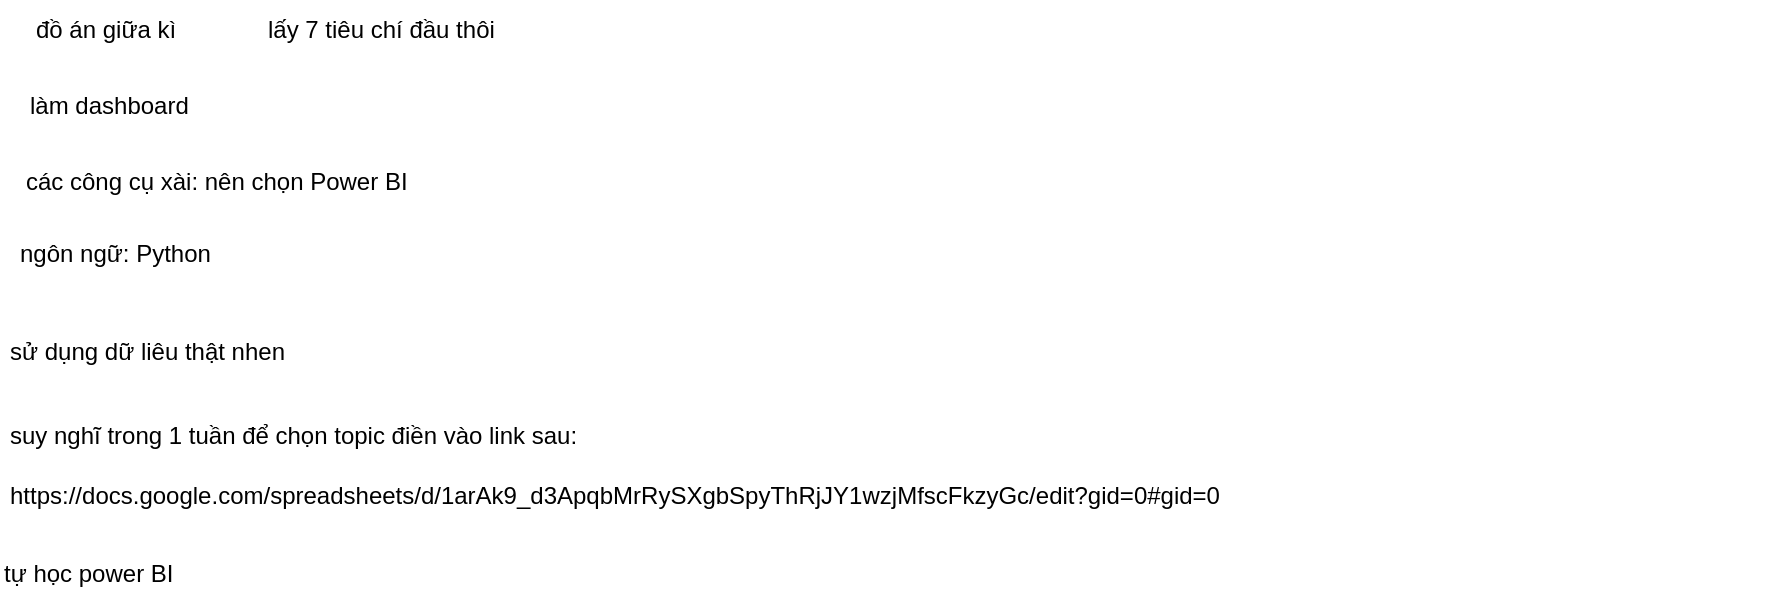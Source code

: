 <mxfile version="24.7.14" pages="2">
  <diagram name="freestyle buoi 1" id="uvsp9-6ulj1UrvidG5kY">
    <mxGraphModel dx="1176" dy="511" grid="0" gridSize="10" guides="1" tooltips="1" connect="1" arrows="1" fold="1" page="1" pageScale="1" pageWidth="827" pageHeight="1169" math="0" shadow="0">
      <root>
        <mxCell id="0" />
        <mxCell id="1" parent="0" />
        <mxCell id="113R2-_b8_69YiliEcjB-2" value="đồ án giữa kì" style="text;html=1;align=left;verticalAlign=middle;whiteSpace=wrap;rounded=0;fontFamily=Helvetica;fontSize=12;fontColor=default;" vertex="1" parent="1">
          <mxGeometry x="29" y="79" width="750" height="30" as="geometry" />
        </mxCell>
        <mxCell id="113R2-_b8_69YiliEcjB-3" value="làm dashboard&amp;nbsp;" style="text;html=1;align=left;verticalAlign=middle;whiteSpace=wrap;rounded=0;fontFamily=Helvetica;fontSize=12;fontColor=default;" vertex="1" parent="1">
          <mxGeometry x="26" y="117" width="750" height="30" as="geometry" />
        </mxCell>
        <mxCell id="113R2-_b8_69YiliEcjB-4" value="các công cụ xài: nên chọn Power BI&amp;nbsp;" style="text;html=1;align=left;verticalAlign=middle;whiteSpace=wrap;rounded=0;fontFamily=Helvetica;fontSize=12;fontColor=default;" vertex="1" parent="1">
          <mxGeometry x="24" y="155" width="750" height="30" as="geometry" />
        </mxCell>
        <mxCell id="113R2-_b8_69YiliEcjB-5" value="ngôn ngữ: Python&amp;nbsp;" style="text;html=1;align=left;verticalAlign=middle;whiteSpace=wrap;rounded=0;fontFamily=Helvetica;fontSize=12;fontColor=default;" vertex="1" parent="1">
          <mxGeometry x="21" y="191" width="750" height="30" as="geometry" />
        </mxCell>
        <mxCell id="zE80_SBslBtq-dxiPFcq-2" value="lấy 7 tiêu chí đầu thôi&amp;nbsp;" style="text;html=1;align=left;verticalAlign=middle;whiteSpace=wrap;rounded=0;fontFamily=Helvetica;fontSize=12;fontColor=default;" vertex="1" parent="1">
          <mxGeometry x="145" y="79" width="750" height="30" as="geometry" />
        </mxCell>
        <mxCell id="g4no3YPiVPUmyWf9R3qO-2" value="sử dụng dữ liêu thật nhen&amp;nbsp;" style="text;html=1;align=left;verticalAlign=middle;whiteSpace=wrap;rounded=0;fontFamily=Helvetica;fontSize=12;fontColor=default;" vertex="1" parent="1">
          <mxGeometry x="16" y="240" width="750" height="30" as="geometry" />
        </mxCell>
        <mxCell id="lpN132pwfZBYG--y8rGy-1" value="suy nghĩ trong 1 tuần để chọn topic điền vào link sau:&amp;nbsp;" style="text;html=1;align=left;verticalAlign=middle;whiteSpace=wrap;rounded=0;fontFamily=Helvetica;fontSize=12;fontColor=default;" vertex="1" parent="1">
          <mxGeometry x="16" y="282" width="750" height="30" as="geometry" />
        </mxCell>
        <UserObject label="https://docs.google.com/spreadsheets/d/1arAk9_d3ApqbMrRySXgbSpyThRjJY1wzjMfscFkzyGc/edit?gid=0#gid=0" link="https://docs.google.com/spreadsheets/d/1arAk9_d3ApqbMrRySXgbSpyThRjJY1wzjMfscFkzyGc/edit?gid=0#gid=0" id="lpN132pwfZBYG--y8rGy-2">
          <mxCell style="text;html=1;align=left;verticalAlign=middle;whiteSpace=wrap;rounded=0;fontFamily=Helvetica;fontSize=12;fontColor=default;" vertex="1" parent="1">
            <mxGeometry x="16" y="312" width="750" height="30" as="geometry" />
          </mxCell>
        </UserObject>
        <UserObject label="tự học power BI&amp;nbsp;" link="https://docs.google.com/spreadsheets/d/1arAk9_d3ApqbMrRySXgbSpyThRjJY1wzjMfscFkzyGc/edit?gid=0#gid=0" id="5mP-fqlL3M8l9eRc6SAv-1">
          <mxCell style="text;html=1;align=left;verticalAlign=middle;whiteSpace=wrap;rounded=0;fontFamily=Helvetica;fontSize=12;fontColor=default;" vertex="1" parent="1">
            <mxGeometry x="13" y="351" width="750" height="30" as="geometry" />
          </mxCell>
        </UserObject>
      </root>
    </mxGraphModel>
  </diagram>
  <diagram id="Cwhbc9jfL-hJE2PC0Pga" name="mind map">
    <mxGraphModel dx="1176" dy="511" grid="0" gridSize="10" guides="1" tooltips="1" connect="1" arrows="1" fold="1" page="1" pageScale="1" pageWidth="827" pageHeight="1169" math="0" shadow="0">
      <root>
        <mxCell id="0" />
        <mxCell id="1" parent="0" />
        <mxCell id="m9bIKG5rUYE6HLEkifKX-1" value="nội dung làm đồ án giữa kì" style="ellipse;whiteSpace=wrap;html=1;align=center;newEdgeStyle={&quot;edgeStyle&quot;:&quot;entityRelationEdgeStyle&quot;,&quot;startArrow&quot;:&quot;none&quot;,&quot;endArrow&quot;:&quot;none&quot;,&quot;segment&quot;:10,&quot;curved&quot;:1,&quot;sourcePerimeterSpacing&quot;:0,&quot;targetPerimeterSpacing&quot;:0};treeFolding=1;treeMoving=1;" vertex="1" parent="1">
          <mxGeometry x="19" y="94" width="123" height="59" as="geometry" />
        </mxCell>
        <mxCell id="m9bIKG5rUYE6HLEkifKX-2" value="trình bày dự án trực quan thực tế&amp;nbsp;" style="whiteSpace=wrap;html=1;rounded=1;arcSize=50;align=center;verticalAlign=middle;strokeWidth=1;autosize=1;spacing=4;treeFolding=1;treeMoving=1;newEdgeStyle={&quot;edgeStyle&quot;:&quot;entityRelationEdgeStyle&quot;,&quot;startArrow&quot;:&quot;none&quot;,&quot;endArrow&quot;:&quot;none&quot;,&quot;segment&quot;:10,&quot;curved&quot;:1,&quot;sourcePerimeterSpacing&quot;:0,&quot;targetPerimeterSpacing&quot;:0};" vertex="1" collapsed="1" parent="1">
          <mxGeometry x="183" y="23" width="219" height="30" as="geometry" />
        </mxCell>
        <mxCell id="m9bIKG5rUYE6HLEkifKX-3" value="" style="edgeStyle=entityRelationEdgeStyle;startArrow=none;endArrow=none;segment=10;curved=1;sourcePerimeterSpacing=0;targetPerimeterSpacing=0;rounded=0;exitX=1;exitY=0.5;exitDx=0;exitDy=0;" edge="1" target="m9bIKG5rUYE6HLEkifKX-2" parent="1" source="m9bIKG5rUYE6HLEkifKX-1">
          <mxGeometry relative="1" as="geometry">
            <mxPoint x="211" y="84" as="sourcePoint" />
          </mxGeometry>
        </mxCell>
        <mxCell id="7accvyfnudCf8VAdUz8E-1" value="yêu cầu" style="ellipse;whiteSpace=wrap;html=1;align=center;newEdgeStyle={&quot;edgeStyle&quot;:&quot;entityRelationEdgeStyle&quot;,&quot;startArrow&quot;:&quot;none&quot;,&quot;endArrow&quot;:&quot;none&quot;,&quot;segment&quot;:10,&quot;curved&quot;:1,&quot;sourcePerimeterSpacing&quot;:0,&quot;targetPerimeterSpacing&quot;:0};treeFolding=1;treeMoving=1;" vertex="1" collapsed="1" parent="1">
          <mxGeometry x="24" y="685" width="100" height="40" as="geometry" />
        </mxCell>
        <mxCell id="7accvyfnudCf8VAdUz8E-2" value="sử dụng tiếng Việt" style="whiteSpace=wrap;html=1;rounded=1;arcSize=50;align=center;verticalAlign=middle;strokeWidth=1;autosize=1;spacing=4;treeFolding=1;treeMoving=1;newEdgeStyle={&quot;edgeStyle&quot;:&quot;entityRelationEdgeStyle&quot;,&quot;startArrow&quot;:&quot;none&quot;,&quot;endArrow&quot;:&quot;none&quot;,&quot;segment&quot;:10,&quot;curved&quot;:1,&quot;sourcePerimeterSpacing&quot;:0,&quot;targetPerimeterSpacing&quot;:0};" vertex="1" visible="0" parent="1">
          <mxGeometry x="179" y="616" width="136" height="30" as="geometry" />
        </mxCell>
        <mxCell id="7accvyfnudCf8VAdUz8E-3" value="" style="edgeStyle=entityRelationEdgeStyle;startArrow=none;endArrow=none;segment=10;curved=1;sourcePerimeterSpacing=0;targetPerimeterSpacing=0;rounded=0;exitX=1;exitY=0.5;exitDx=0;exitDy=0;" edge="1" visible="0" target="7accvyfnudCf8VAdUz8E-2" parent="1" source="7accvyfnudCf8VAdUz8E-1">
          <mxGeometry relative="1" as="geometry">
            <mxPoint x="203" y="657" as="sourcePoint" />
          </mxGeometry>
        </mxCell>
        <mxCell id="7accvyfnudCf8VAdUz8E-4" value="&lt;div&gt;tự xây dựng&lt;/div&gt;" style="whiteSpace=wrap;html=1;rounded=1;arcSize=50;align=center;verticalAlign=middle;strokeWidth=1;autosize=1;spacing=4;treeFolding=1;treeMoving=1;newEdgeStyle={&quot;edgeStyle&quot;:&quot;entityRelationEdgeStyle&quot;,&quot;startArrow&quot;:&quot;none&quot;,&quot;endArrow&quot;:&quot;none&quot;,&quot;segment&quot;:10,&quot;curved&quot;:1,&quot;sourcePerimeterSpacing&quot;:0,&quot;targetPerimeterSpacing&quot;:0};" vertex="1" visible="0" parent="1">
          <mxGeometry x="452" width="104" height="30" as="geometry" />
        </mxCell>
        <mxCell id="7accvyfnudCf8VAdUz8E-5" value="" style="edgeStyle=entityRelationEdgeStyle;startArrow=none;endArrow=none;segment=10;curved=1;sourcePerimeterSpacing=0;targetPerimeterSpacing=0;rounded=0;exitX=1;exitY=0.5;exitDx=0;exitDy=0;" edge="1" visible="0" target="7accvyfnudCf8VAdUz8E-4" parent="1" source="m9bIKG5rUYE6HLEkifKX-2">
          <mxGeometry relative="1" as="geometry">
            <mxPoint x="533" y="81" as="sourcePoint" />
            <Array as="points">
              <mxPoint x="459" y="63" />
              <mxPoint x="413" y="48" />
              <mxPoint x="408" y="44" />
            </Array>
          </mxGeometry>
        </mxCell>
        <mxCell id="7accvyfnudCf8VAdUz8E-6" value="các nguồn rõ ràng" style="whiteSpace=wrap;html=1;rounded=1;arcSize=50;align=center;verticalAlign=middle;strokeWidth=1;autosize=1;spacing=4;treeFolding=1;treeMoving=1;newEdgeStyle={&quot;edgeStyle&quot;:&quot;entityRelationEdgeStyle&quot;,&quot;startArrow&quot;:&quot;none&quot;,&quot;endArrow&quot;:&quot;none&quot;,&quot;segment&quot;:10,&quot;curved&quot;:1,&quot;sourcePerimeterSpacing&quot;:0,&quot;targetPerimeterSpacing&quot;:0};" vertex="1" visible="0" parent="1">
          <mxGeometry x="461" y="68" width="136" height="30" as="geometry" />
        </mxCell>
        <mxCell id="7accvyfnudCf8VAdUz8E-7" value="" style="edgeStyle=entityRelationEdgeStyle;startArrow=none;endArrow=none;segment=10;curved=1;sourcePerimeterSpacing=0;targetPerimeterSpacing=0;rounded=0;exitX=1;exitY=0.5;exitDx=0;exitDy=0;" edge="1" visible="0" target="7accvyfnudCf8VAdUz8E-6" parent="1" source="m9bIKG5rUYE6HLEkifKX-2">
          <mxGeometry relative="1" as="geometry">
            <mxPoint x="443" y="132" as="sourcePoint" />
          </mxGeometry>
        </mxCell>
        <mxCell id="ukB1WZdKXBw_hcDXAnjH-6" style="edgeStyle=entityRelationEdgeStyle;rounded=0;orthogonalLoop=1;jettySize=auto;html=1;startArrow=none;endArrow=none;segment=10;curved=1;sourcePerimeterSpacing=0;targetPerimeterSpacing=0;entryX=0;entryY=0.5;entryDx=0;entryDy=0;" edge="1" parent="1" source="7accvyfnudCf8VAdUz8E-8" target="ukB1WZdKXBw_hcDXAnjH-1" visible="0">
          <mxGeometry relative="1" as="geometry" />
        </mxCell>
        <mxCell id="7accvyfnudCf8VAdUz8E-8" value="đánh giá đồ án" style="whiteSpace=wrap;html=1;rounded=1;arcSize=50;align=center;verticalAlign=middle;strokeWidth=1;autosize=1;spacing=4;treeFolding=1;treeMoving=1;newEdgeStyle={&quot;edgeStyle&quot;:&quot;entityRelationEdgeStyle&quot;,&quot;startArrow&quot;:&quot;none&quot;,&quot;endArrow&quot;:&quot;none&quot;,&quot;segment&quot;:10,&quot;curved&quot;:1,&quot;sourcePerimeterSpacing&quot;:0,&quot;targetPerimeterSpacing&quot;:0};" vertex="1" collapsed="1" parent="1">
          <mxGeometry x="206" y="145" width="118" height="30" as="geometry" />
        </mxCell>
        <mxCell id="7accvyfnudCf8VAdUz8E-9" value="" style="edgeStyle=entityRelationEdgeStyle;startArrow=none;endArrow=none;segment=10;curved=1;sourcePerimeterSpacing=0;targetPerimeterSpacing=0;rounded=0;exitX=1;exitY=0.5;exitDx=0;exitDy=0;" edge="1" target="7accvyfnudCf8VAdUz8E-8" parent="1" source="m9bIKG5rUYE6HLEkifKX-1">
          <mxGeometry relative="1" as="geometry">
            <mxPoint x="272" y="212" as="sourcePoint" />
          </mxGeometry>
        </mxCell>
        <mxCell id="7accvyfnudCf8VAdUz8E-16" value="cải tiến" style="whiteSpace=wrap;html=1;rounded=1;arcSize=50;align=center;verticalAlign=middle;strokeWidth=1;autosize=1;spacing=4;treeFolding=1;treeMoving=1;newEdgeStyle={&quot;edgeStyle&quot;:&quot;entityRelationEdgeStyle&quot;,&quot;startArrow&quot;:&quot;none&quot;,&quot;endArrow&quot;:&quot;none&quot;,&quot;segment&quot;:10,&quot;curved&quot;:1,&quot;sourcePerimeterSpacing&quot;:0,&quot;targetPerimeterSpacing&quot;:0};" vertex="1" parent="1">
          <mxGeometry x="212" y="257" width="77" height="30" as="geometry" />
        </mxCell>
        <mxCell id="7accvyfnudCf8VAdUz8E-17" value="" style="edgeStyle=entityRelationEdgeStyle;startArrow=none;endArrow=none;segment=10;curved=1;sourcePerimeterSpacing=0;targetPerimeterSpacing=0;rounded=0;exitX=1;exitY=0.5;exitDx=0;exitDy=0;" edge="1" target="7accvyfnudCf8VAdUz8E-16" parent="1" source="m9bIKG5rUYE6HLEkifKX-1">
          <mxGeometry relative="1" as="geometry">
            <mxPoint x="198" y="277" as="sourcePoint" />
          </mxGeometry>
        </mxCell>
        <mxCell id="ukB1WZdKXBw_hcDXAnjH-1" value="kết hợp nguồn dữ liệu đáng tin cậy" style="whiteSpace=wrap;html=1;rounded=1;arcSize=50;align=center;verticalAlign=middle;strokeWidth=1;autosize=1;spacing=4;treeFolding=1;treeMoving=1;newEdgeStyle={&quot;edgeStyle&quot;:&quot;entityRelationEdgeStyle&quot;,&quot;startArrow&quot;:&quot;none&quot;,&quot;endArrow&quot;:&quot;none&quot;,&quot;segment&quot;:10,&quot;curved&quot;:1,&quot;sourcePerimeterSpacing&quot;:0,&quot;targetPerimeterSpacing&quot;:0};" vertex="1" visible="0" parent="1">
          <mxGeometry x="373" y="83" width="224" height="30" as="geometry" />
        </mxCell>
        <mxCell id="29ncL0SzphDLnT9IATPc-1" value="&lt;span class=&quot;fontstyle0&quot;&gt;Phù hợp với mục đích&lt;/span&gt;" style="whiteSpace=wrap;html=1;rounded=1;arcSize=50;align=center;verticalAlign=middle;strokeWidth=1;autosize=1;spacing=4;treeFolding=1;treeMoving=1;newEdgeStyle={&quot;edgeStyle&quot;:&quot;entityRelationEdgeStyle&quot;,&quot;startArrow&quot;:&quot;none&quot;,&quot;endArrow&quot;:&quot;none&quot;,&quot;segment&quot;:10,&quot;curved&quot;:1,&quot;sourcePerimeterSpacing&quot;:0,&quot;targetPerimeterSpacing&quot;:0};" vertex="1" visible="0" parent="1">
          <mxGeometry x="380.5" y="157" width="157" height="30" as="geometry" />
        </mxCell>
        <mxCell id="29ncL0SzphDLnT9IATPc-2" value="" style="edgeStyle=entityRelationEdgeStyle;startArrow=none;endArrow=none;segment=10;curved=1;sourcePerimeterSpacing=0;targetPerimeterSpacing=0;rounded=0;exitX=1;exitY=0.5;exitDx=0;exitDy=0;" edge="1" visible="0" target="29ncL0SzphDLnT9IATPc-1" parent="1" source="7accvyfnudCf8VAdUz8E-8">
          <mxGeometry relative="1" as="geometry">
            <mxPoint x="410" y="210" as="sourcePoint" />
          </mxGeometry>
        </mxCell>
        <mxCell id="29ncL0SzphDLnT9IATPc-3" value="&lt;span class=&quot;fontstyle0&quot;&gt;Rõ ràng và dễ hiểu&lt;/span&gt;" style="whiteSpace=wrap;html=1;rounded=1;arcSize=50;align=center;verticalAlign=middle;strokeWidth=1;autosize=1;spacing=4;treeFolding=1;treeMoving=1;newEdgeStyle={&quot;edgeStyle&quot;:&quot;entityRelationEdgeStyle&quot;,&quot;startArrow&quot;:&quot;none&quot;,&quot;endArrow&quot;:&quot;none&quot;,&quot;segment&quot;:10,&quot;curved&quot;:1,&quot;sourcePerimeterSpacing&quot;:0,&quot;targetPerimeterSpacing&quot;:0};" vertex="1" visible="0" parent="1">
          <mxGeometry x="382" y="230" width="140" height="30" as="geometry" />
        </mxCell>
        <mxCell id="29ncL0SzphDLnT9IATPc-4" value="" style="edgeStyle=entityRelationEdgeStyle;startArrow=none;endArrow=none;segment=10;curved=1;sourcePerimeterSpacing=0;targetPerimeterSpacing=0;rounded=0;exitX=1;exitY=0.5;exitDx=0;exitDy=0;" edge="1" visible="0" target="29ncL0SzphDLnT9IATPc-3" parent="1" source="7accvyfnudCf8VAdUz8E-8">
          <mxGeometry relative="1" as="geometry">
            <mxPoint x="399" y="287" as="sourcePoint" />
          </mxGeometry>
        </mxCell>
        <mxCell id="29ncL0SzphDLnT9IATPc-5" value="&lt;span class=&quot;fontstyle0&quot;&gt;Sự tích hợp và liên kết&lt;/span&gt;" style="whiteSpace=wrap;html=1;rounded=1;arcSize=50;align=center;verticalAlign=middle;strokeWidth=1;autosize=1;spacing=4;treeFolding=1;treeMoving=1;newEdgeStyle={&quot;edgeStyle&quot;:&quot;entityRelationEdgeStyle&quot;,&quot;startArrow&quot;:&quot;none&quot;,&quot;endArrow&quot;:&quot;none&quot;,&quot;segment&quot;:10,&quot;curved&quot;:1,&quot;sourcePerimeterSpacing&quot;:0,&quot;targetPerimeterSpacing&quot;:0};" vertex="1" visible="0" parent="1">
          <mxGeometry x="379" y="327" width="160" height="30" as="geometry" />
        </mxCell>
        <mxCell id="29ncL0SzphDLnT9IATPc-6" value="" style="edgeStyle=entityRelationEdgeStyle;startArrow=none;endArrow=none;segment=10;curved=1;sourcePerimeterSpacing=0;targetPerimeterSpacing=0;rounded=0;exitX=1;exitY=0.5;exitDx=0;exitDy=0;" edge="1" visible="0" target="29ncL0SzphDLnT9IATPc-5" parent="1" source="7accvyfnudCf8VAdUz8E-8">
          <mxGeometry relative="1" as="geometry">
            <mxPoint x="389" y="356" as="sourcePoint" />
            <Array as="points">
              <mxPoint x="328" y="176" />
            </Array>
          </mxGeometry>
        </mxCell>
        <mxCell id="29ncL0SzphDLnT9IATPc-7" value="&lt;span class=&quot;fontstyle0&quot;&gt;Phân tích được sự thay đổi và xu hướng:&lt;/span&gt;" style="whiteSpace=wrap;html=1;rounded=1;arcSize=50;align=center;verticalAlign=middle;strokeWidth=1;autosize=1;spacing=4;treeFolding=1;treeMoving=1;newEdgeStyle={&quot;edgeStyle&quot;:&quot;entityRelationEdgeStyle&quot;,&quot;startArrow&quot;:&quot;none&quot;,&quot;endArrow&quot;:&quot;none&quot;,&quot;segment&quot;:10,&quot;curved&quot;:1,&quot;sourcePerimeterSpacing&quot;:0,&quot;targetPerimeterSpacing&quot;:0};" vertex="1" visible="0" parent="1">
          <mxGeometry x="373" y="396" width="259" height="30" as="geometry" />
        </mxCell>
        <mxCell id="29ncL0SzphDLnT9IATPc-8" value="" style="edgeStyle=entityRelationEdgeStyle;startArrow=none;endArrow=none;segment=10;curved=1;sourcePerimeterSpacing=0;targetPerimeterSpacing=0;rounded=0;exitX=1;exitY=0.5;exitDx=0;exitDy=0;" edge="1" visible="0" target="29ncL0SzphDLnT9IATPc-7" parent="1" source="7accvyfnudCf8VAdUz8E-8">
          <mxGeometry relative="1" as="geometry">
            <mxPoint x="398" y="443" as="sourcePoint" />
          </mxGeometry>
        </mxCell>
        <mxCell id="W2lh1qOZD9BRvx-HlXXg-1" value="&lt;span class=&quot;fontstyle0&quot;&gt;Tương tác và điều hướng&lt;/span&gt;" style="whiteSpace=wrap;html=1;rounded=1;arcSize=50;align=center;verticalAlign=middle;strokeWidth=1;autosize=1;spacing=4;treeFolding=1;treeMoving=1;newEdgeStyle={&quot;edgeStyle&quot;:&quot;entityRelationEdgeStyle&quot;,&quot;startArrow&quot;:&quot;none&quot;,&quot;endArrow&quot;:&quot;none&quot;,&quot;segment&quot;:10,&quot;curved&quot;:1,&quot;sourcePerimeterSpacing&quot;:0,&quot;targetPerimeterSpacing&quot;:0};" vertex="1" visible="0" parent="1">
          <mxGeometry x="358" y="471" width="176" height="30" as="geometry" />
        </mxCell>
        <mxCell id="W2lh1qOZD9BRvx-HlXXg-2" value="" style="edgeStyle=entityRelationEdgeStyle;startArrow=none;endArrow=none;segment=10;curved=1;sourcePerimeterSpacing=0;targetPerimeterSpacing=0;rounded=0;exitX=1;exitY=0.5;exitDx=0;exitDy=0;" edge="1" visible="0" target="W2lh1qOZD9BRvx-HlXXg-1" parent="1" source="7accvyfnudCf8VAdUz8E-8">
          <mxGeometry relative="1" as="geometry">
            <mxPoint x="397" y="505" as="sourcePoint" />
          </mxGeometry>
        </mxCell>
        <mxCell id="W2lh1qOZD9BRvx-HlXXg-4" value="&lt;span class=&quot;fontstyle0&quot;&gt;Thiết kế hấp dẫn&lt;/span&gt;" style="whiteSpace=wrap;html=1;rounded=1;arcSize=50;align=center;verticalAlign=middle;strokeWidth=1;autosize=1;spacing=4;treeFolding=1;treeMoving=1;newEdgeStyle={&quot;edgeStyle&quot;:&quot;entityRelationEdgeStyle&quot;,&quot;startArrow&quot;:&quot;none&quot;,&quot;endArrow&quot;:&quot;none&quot;,&quot;segment&quot;:10,&quot;curved&quot;:1,&quot;sourcePerimeterSpacing&quot;:0,&quot;targetPerimeterSpacing&quot;:0};" vertex="1" visible="0" parent="1">
          <mxGeometry x="358" y="552" width="128" height="30" as="geometry" />
        </mxCell>
        <mxCell id="W2lh1qOZD9BRvx-HlXXg-5" value="" style="edgeStyle=entityRelationEdgeStyle;startArrow=none;endArrow=none;segment=10;curved=1;sourcePerimeterSpacing=0;targetPerimeterSpacing=0;rounded=0;exitX=1;exitY=0.5;exitDx=0;exitDy=0;" edge="1" visible="0" target="W2lh1qOZD9BRvx-HlXXg-4" parent="1" source="7accvyfnudCf8VAdUz8E-8">
          <mxGeometry relative="1" as="geometry">
            <mxPoint x="375" y="567" as="sourcePoint" />
          </mxGeometry>
        </mxCell>
      </root>
    </mxGraphModel>
  </diagram>
</mxfile>
